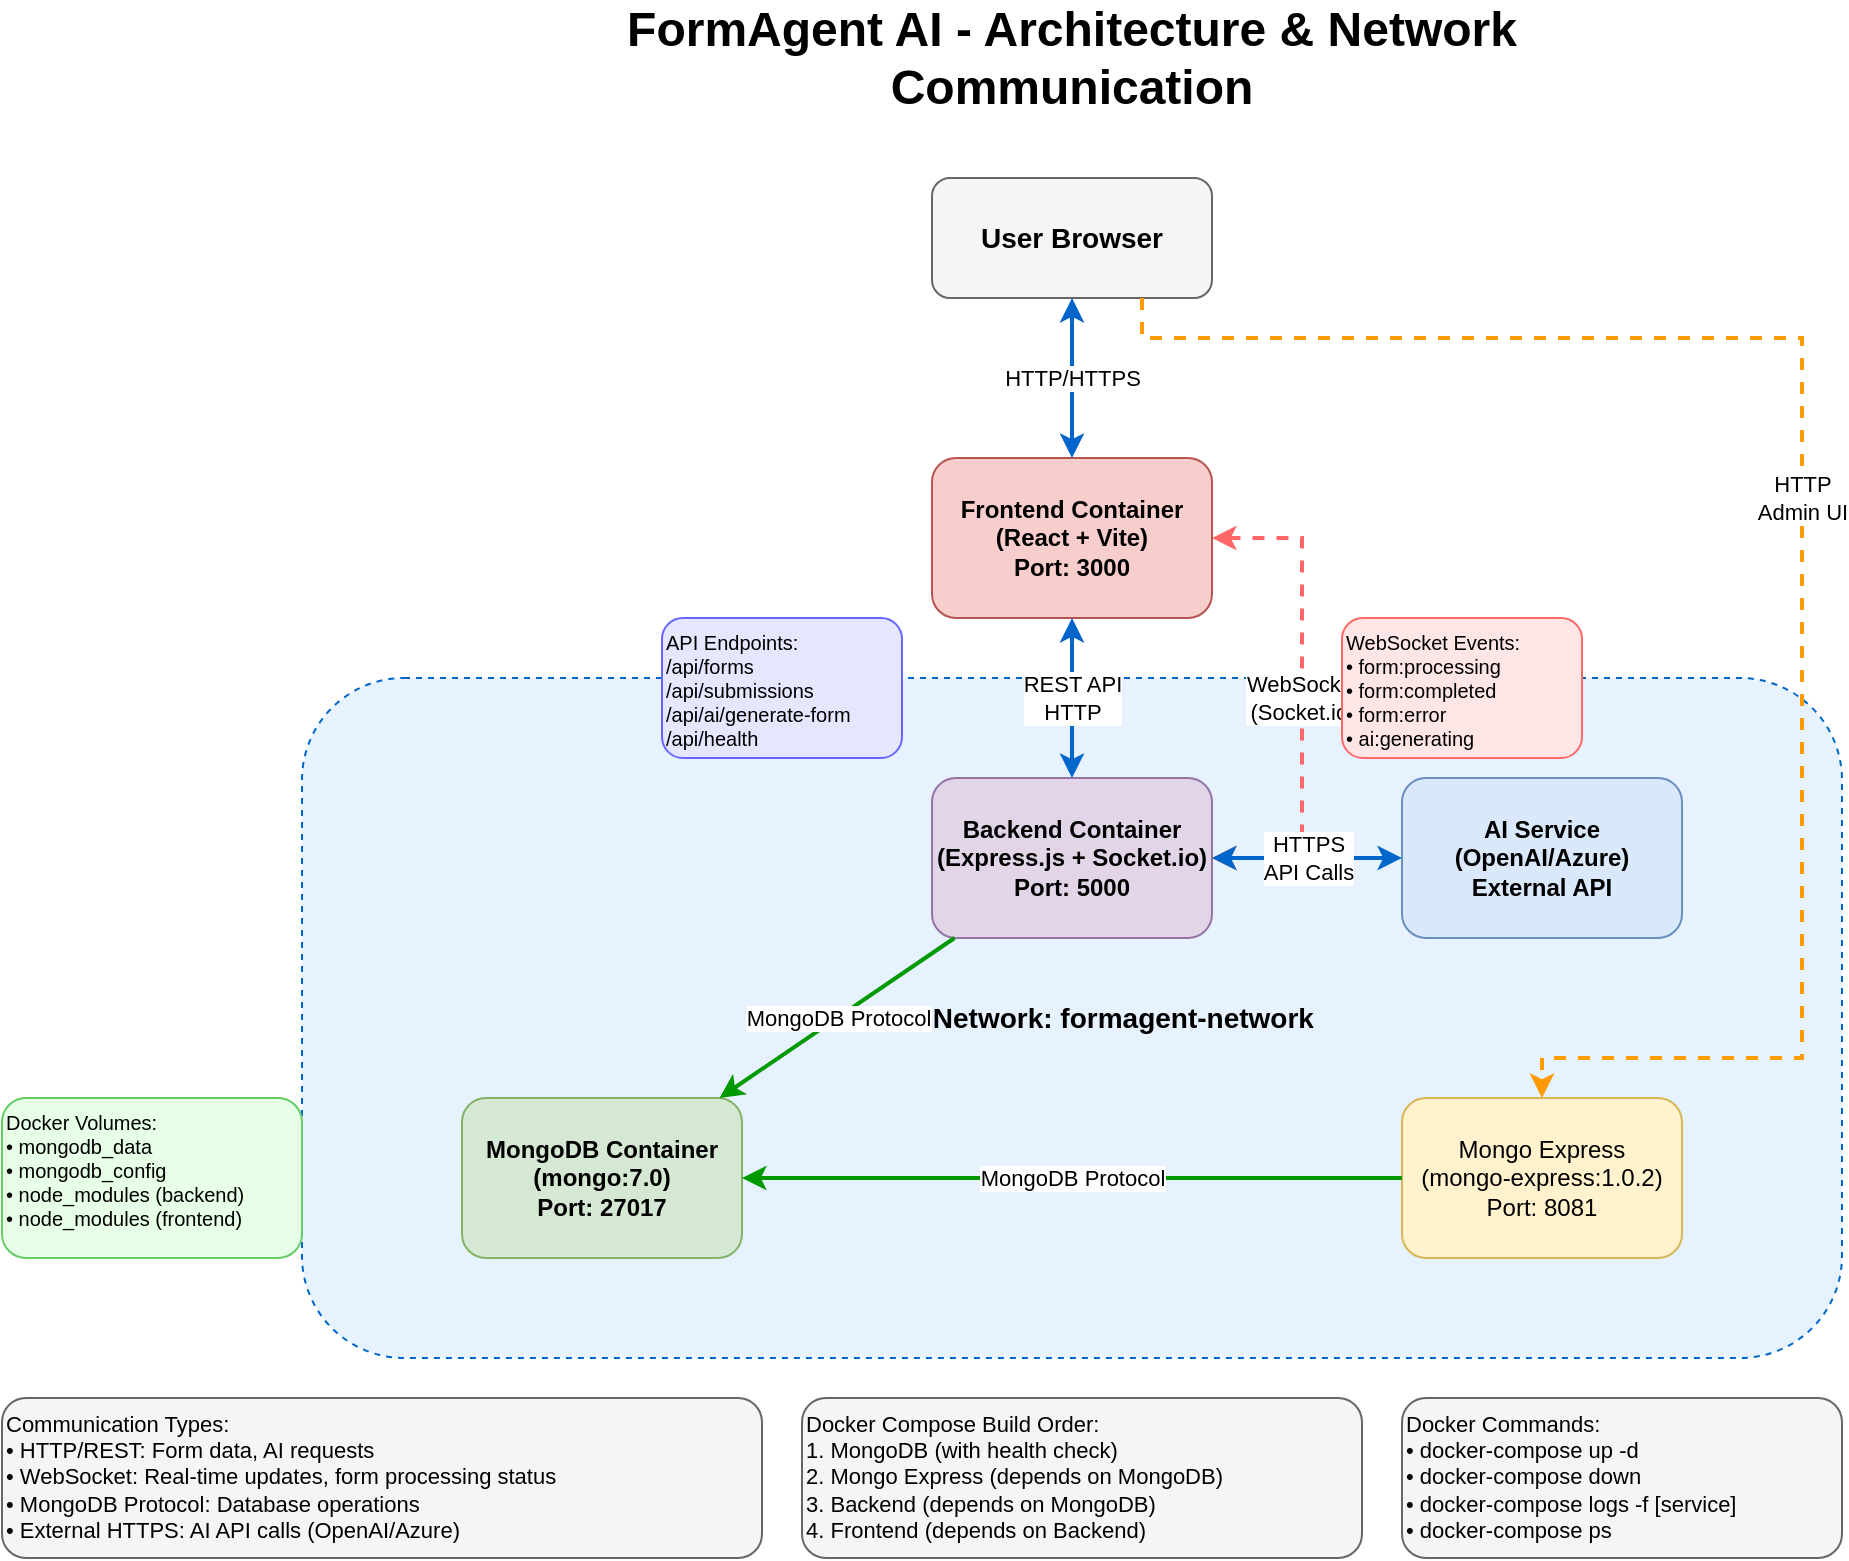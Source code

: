 <mxfile>
    <diagram name="FormAgent-Architecture" id="architecture-diagram">
        <mxGraphModel dx="1114" dy="309" grid="1" gridSize="10" guides="1" tooltips="1" connect="1" arrows="1" fold="1" page="1" pageScale="1" pageWidth="1169" pageHeight="827" math="0" shadow="0">
            <root>
                <mxCell id="0"/>
                <mxCell id="1" parent="0"/>
                <mxCell id="docker-network" value="Docker Network: formagent-network" style="rounded=1;whiteSpace=wrap;html=1;fillColor=#e6f3ff;strokeColor=#0066cc;fontSize=14;fontStyle=1;dashed=1;" parent="1" vertex="1">
                    <mxGeometry x="200" y="350" width="770" height="340" as="geometry"/>
                </mxCell>
                <mxCell id="title" value="FormAgent AI - Architecture &amp; Network Communication" style="text;html=1;strokeColor=none;fillColor=none;align=center;verticalAlign=middle;whiteSpace=wrap;rounded=0;fontSize=24;fontStyle=1;" parent="1" vertex="1">
                    <mxGeometry x="350" y="20" width="470" height="40" as="geometry"/>
                </mxCell>
                <mxCell id="browser" value="User Browser" style="rounded=1;whiteSpace=wrap;html=1;fillColor=#f5f5f5;strokeColor=#666666;fontSize=14;fontStyle=1;" parent="1" vertex="1">
                    <mxGeometry x="515" y="100" width="140" height="60" as="geometry"/>
                </mxCell>
                <mxCell id="frontend" value="Frontend Container&#xa;(React + Vite)&#xa;Port: 3000" style="rounded=1;whiteSpace=wrap;html=1;fillColor=#f8cecc;strokeColor=#b85450;fontSize=12;fontStyle=1;" parent="1" vertex="1">
                    <mxGeometry x="515" y="240" width="140" height="80" as="geometry"/>
                </mxCell>
                <mxCell id="backend" value="Backend Container&#xa;(Express.js + Socket.io)&#xa;Port: 5000" style="rounded=1;whiteSpace=wrap;html=1;fillColor=#e1d5e7;strokeColor=#9673a6;fontSize=12;fontStyle=1;" parent="1" vertex="1">
                    <mxGeometry x="515" y="400" width="140" height="80" as="geometry"/>
                </mxCell>
                <mxCell id="mongodb" value="MongoDB Container&#xa;(mongo:7.0)&#xa;Port: 27017" style="rounded=1;whiteSpace=wrap;html=1;fillColor=#d5e8d4;strokeColor=#82b366;fontSize=12;fontStyle=1;" parent="1" vertex="1">
                    <mxGeometry x="280" y="560" width="140" height="80" as="geometry"/>
                </mxCell>
                <mxCell id="mongo-express" value="Mongo Express&#xa;(mongo-express:1.0.2)&#xa;Port: 8081" style="rounded=1;whiteSpace=wrap;html=1;fillColor=#fff2cc;strokeColor=#d6b656;fontSize=12;" parent="1" vertex="1">
                    <mxGeometry x="750" y="560" width="140" height="80" as="geometry"/>
                </mxCell>
                <mxCell id="ai-service" value="AI Service&#xa;(OpenAI/Azure)&#xa;External API" style="rounded=1;whiteSpace=wrap;html=1;fillColor=#dae8fc;strokeColor=#6c8ebf;fontSize=12;fontStyle=1;" parent="1" vertex="1">
                    <mxGeometry x="750" y="400" width="140" height="80" as="geometry"/>
                </mxCell>
                <mxCell id="http1" value="HTTP/HTTPS" style="endArrow=classic;startArrow=classic;html=1;rounded=0;strokeWidth=2;strokeColor=#0066cc;" parent="1" source="browser" target="frontend" edge="1">
                    <mxGeometry width="50" height="50" relative="1" as="geometry">
                        <mxPoint x="585" y="200" as="sourcePoint"/>
                        <mxPoint x="585" y="240" as="targetPoint"/>
                    </mxGeometry>
                </mxCell>
                <mxCell id="http2" value="REST API&#xa;HTTP" style="endArrow=classic;startArrow=classic;html=1;rounded=0;strokeWidth=2;strokeColor=#0066cc;" parent="1" source="frontend" target="backend" edge="1">
                    <mxGeometry width="50" height="50" relative="1" as="geometry">
                        <mxPoint x="585" y="340" as="sourcePoint"/>
                        <mxPoint x="585" y="380" as="targetPoint"/>
                    </mxGeometry>
                </mxCell>
                <mxCell id="websocket" value="WebSocket&#xa;(Socket.io)" style="endArrow=classic;startArrow=classic;html=1;rounded=0;strokeWidth=2;strokeColor=#ff6666;dashed=1;" parent="1" edge="1">
                    <mxGeometry width="50" height="50" relative="1" as="geometry">
                        <mxPoint x="655" y="280" as="sourcePoint"/>
                        <mxPoint x="655" y="440" as="targetPoint"/>
                        <Array as="points">
                            <mxPoint x="700" y="280"/>
                            <mxPoint x="700" y="440"/>
                        </Array>
                    </mxGeometry>
                </mxCell>
                <mxCell id="mongo-conn" value="MongoDB Protocol" style="endArrow=classic;html=1;rounded=0;strokeWidth=2;strokeColor=#009900;" parent="1" source="backend" target="mongodb" edge="1">
                    <mxGeometry width="50" height="50" relative="1" as="geometry">
                        <mxPoint x="515" y="480" as="sourcePoint"/>
                        <mxPoint x="420" y="560" as="targetPoint"/>
                    </mxGeometry>
                </mxCell>
                <mxCell id="ai-conn" value="HTTPS&#xa;API Calls" style="endArrow=classic;startArrow=classic;html=1;rounded=0;strokeWidth=2;strokeColor=#0066cc;" parent="1" source="backend" target="ai-service" edge="1">
                    <mxGeometry width="50" height="50" relative="1" as="geometry">
                        <mxPoint x="655" y="440" as="sourcePoint"/>
                        <mxPoint x="750" y="440" as="targetPoint"/>
                    </mxGeometry>
                </mxCell>
                <mxCell id="mexpress-conn" value="MongoDB Protocol" style="endArrow=classic;html=1;rounded=0;strokeWidth=2;strokeColor=#009900;" parent="1" source="mongo-express" target="mongodb" edge="1">
                    <mxGeometry width="50" height="50" relative="1" as="geometry">
                        <mxPoint x="750" y="600" as="sourcePoint"/>
                        <mxPoint x="420" y="600" as="targetPoint"/>
                    </mxGeometry>
                </mxCell>
                <mxCell id="admin-conn" value="HTTP&#xa;Admin UI" style="endArrow=classic;html=1;rounded=0;strokeWidth=2;strokeColor=#ff9900;dashed=1;" parent="1" edge="1">
                    <mxGeometry width="50" height="50" relative="1" as="geometry">
                        <mxPoint x="620" y="160" as="sourcePoint"/>
                        <mxPoint x="820" y="560" as="targetPoint"/>
                        <Array as="points">
                            <mxPoint x="620" y="180"/>
                            <mxPoint x="950" y="180"/>
                            <mxPoint x="950" y="540"/>
                            <mxPoint x="820" y="540"/>
                        </Array>
                    </mxGeometry>
                </mxCell>
                <mxCell id="comm-details" value="Communication Types:&#xa;• HTTP/REST: Form data, AI requests&#xa;• WebSocket: Real-time updates, form processing status&#xa;• MongoDB Protocol: Database operations&#xa;• External HTTPS: AI API calls (OpenAI/Azure)" style="rounded=1;whiteSpace=wrap;html=1;fillColor=#f5f5f5;strokeColor=#666666;fontSize=11;align=left;verticalAlign=top;" parent="1" vertex="1">
                    <mxGeometry x="50" y="710" width="380" height="80" as="geometry"/>
                </mxCell>
                <mxCell id="build-order" value="Docker Compose Build Order:&#xa;1. MongoDB (with health check)&#xa;2. Mongo Express (depends on MongoDB)&#xa;3. Backend (depends on MongoDB)&#xa;4. Frontend (depends on Backend)" style="rounded=1;whiteSpace=wrap;html=1;fillColor=#f5f5f5;strokeColor=#666666;fontSize=11;align=left;verticalAlign=top;" parent="1" vertex="1">
                    <mxGeometry x="450" y="710" width="280" height="80" as="geometry"/>
                </mxCell>
                <mxCell id="docker-cmds" value="Docker Commands:&#xa;• docker-compose up -d&#xa;• docker-compose down&#xa;• docker-compose logs -f [service]&#xa;• docker-compose ps" style="rounded=1;whiteSpace=wrap;html=1;fillColor=#f5f5f5;strokeColor=#666666;fontSize=11;align=left;verticalAlign=top;" parent="1" vertex="1">
                    <mxGeometry x="750" y="710" width="220" height="80" as="geometry"/>
                </mxCell>
                <mxCell id="ws-details" value="WebSocket Events:&#xa;• form:processing&#xa;• form:completed&#xa;• form:error&#xa;• ai:generating" style="rounded=1;whiteSpace=wrap;html=1;fillColor=#ffe6e6;strokeColor=#ff6666;fontSize=10;align=left;verticalAlign=top;" parent="1" vertex="1">
                    <mxGeometry x="720" y="320" width="120" height="70" as="geometry"/>
                </mxCell>
                <mxCell id="api-endpoints" value="API Endpoints:&#xa;/api/forms&#xa;/api/submissions&#xa;/api/ai/generate-form&#xa;/api/health" style="rounded=1;whiteSpace=wrap;html=1;fillColor=#e6e6ff;strokeColor=#6666ff;fontSize=10;align=left;verticalAlign=top;" parent="1" vertex="1">
                    <mxGeometry x="380" y="320" width="120" height="70" as="geometry"/>
                </mxCell>
                <mxCell id="volumes" value="Docker Volumes:&#xa;• mongodb_data&#xa;• mongodb_config&#xa;• node_modules (backend)&#xa;• node_modules (frontend)" style="rounded=1;whiteSpace=wrap;html=1;fillColor=#e6ffe6;strokeColor=#66cc66;fontSize=10;align=left;verticalAlign=top;" parent="1" vertex="1">
                    <mxGeometry x="50" y="560" width="150" height="80" as="geometry"/>
                </mxCell>
            </root>
        </mxGraphModel>
    </diagram>
    <diagram name="Agent-Architecture" id="agent-architecture-diagram">
        <mxGraphModel dx="1114" dy="309" grid="1" gridSize="10" guides="1" tooltips="1" connect="1" arrows="1" fold="1" page="1" pageScale="1" pageWidth="1169" pageHeight="827" math="0" shadow="0">
            <root>
                <mxCell id="0"/>
                <mxCell id="1" parent="0"/>
                <mxCell id="agent-title" value="Enhanced AI Agent System Architecture" style="text;html=1;strokeColor=none;fillColor=none;align=center;verticalAlign=middle;whiteSpace=wrap;rounded=0;fontSize=24;fontStyle=1;" parent="1" vertex="1">
                    <mxGeometry x="350" y="20" width="470" height="40" as="geometry"/>
                </mxCell>
                <mxCell id="enhanced-service" value="EnhancedAgentService&#xa;(Singleton)" style="rounded=1;whiteSpace=wrap;html=1;fillColor=#dae8fc;strokeColor=#6c8ebf;fontSize=14;fontStyle=1;" parent="1" vertex="1">
                    <mxGeometry x="470" y="100" width="230" height="80" as="geometry"/>
                </mxCell>
                <mxCell id="formbuilder-agent" value="FormBuilderAgent" style="rounded=1;whiteSpace=wrap;html=1;fillColor=#e1d5e7;strokeColor=#9673a6;fontSize=14;fontStyle=1;" parent="1" vertex="1">
                    <mxGeometry x="250" y="250" width="200" height="60" as="geometry"/>
                </mxCell>
                <mxCell id="chatassistant-agent" value="ChatAssistantAgent" style="rounded=1;whiteSpace=wrap;html=1;fillColor=#e1d5e7;strokeColor=#9673a6;fontSize=14;fontStyle=1;" parent="1" vertex="1">
                    <mxGeometry x="720" y="250" width="200" height="60" as="geometry"/>
                </mxCell>
                <mxCell id="form-capabilities" value="Capabilities:&#xa;• Form Generation&#xa;• Form Optimization&#xa;• Form Validation&#xa;• Field Suggestions&#xa;• UX Improvements" style="rounded=1;whiteSpace=wrap;html=1;fillColor=#f8cecc;strokeColor=#b85450;fontSize=12;align=left;" parent="1" vertex="1">
                    <mxGeometry x="260" y="450" width="180" height="100" as="geometry"/>
                </mxCell>
                <mxCell id="chat-capabilities" value="Capabilities:&#xa;• Natural Conversation&#xa;• Knowledge Queries&#xa;• Context Management&#xa;• Conversation Analysis&#xa;• Memory (20 messages)" style="rounded=1;whiteSpace=wrap;html=1;fillColor=#f8cecc;strokeColor=#b85450;fontSize=12;align=left;" parent="1" vertex="1">
                    <mxGeometry x="960" y="340" width="180" height="100" as="geometry"/>
                </mxCell>
                <mxCell id="openai-client" value="OpenAI Client&#xa;(OpenAI / AzureOpenAI)" style="rounded=1;whiteSpace=wrap;html=1;fillColor=#d5e8d4;strokeColor=#82b366;fontSize=14;fontStyle=1;" parent="1" vertex="1">
                    <mxGeometry x="470" y="480" width="230" height="60" as="geometry"/>
                </mxCell>
                <mxCell id="config-box" value="Configuration:&#xa;• Provider: Azure/OpenAI&#xa;• Model: gpt-3.5-turbo&#xa;• Temperature: 0.7&#xa;• Max Tokens: 2000&#xa;• API Keys from env" style="rounded=1;whiteSpace=wrap;html=1;fillColor=#fff2cc;strokeColor=#d6b656;fontSize=12;align=left;" parent="1" vertex="1">
                    <mxGeometry x="50" y="100" width="180" height="100" as="geometry"/>
                </mxCell>
                <mxCell id="api-routes" value="API Routes&#xa;(/api/ai/*)" style="rounded=1;whiteSpace=wrap;html=1;fillColor=#e6f3ff;strokeColor=#0066cc;fontSize=14;fontStyle=1;" parent="1" vertex="1">
                    <mxGeometry x="940" y="100" width="180" height="60" as="geometry"/>
                </mxCell>
                <mxCell id="route-endpoints" value="Endpoints:&#xa;• /generate-form&#xa;• /chat&#xa;• /optimize-form/:id&#xa;• /validate-form&#xa;• /chat/analyze/:id&#xa;• /health&#xa;• /stats&#xa;• /config" style="rounded=1;whiteSpace=wrap;html=1;fillColor=#e6e6ff;strokeColor=#6666ff;fontSize=11;align=left;" parent="1" vertex="1">
                    <mxGeometry x="960" y="180" width="140" height="120" as="geometry"/>
                </mxCell>
                <mxCell id="memory-mgmt" value="Conversation Memory:&#xa;• Map&lt;conversationId, messages[]&gt;&#xa;• Max 20 messages per conversation&#xa;• Max 100 conversations&#xa;• Auto cleanup old conversations" style="rounded=1;whiteSpace=wrap;html=1;fillColor=#ffe6e6;strokeColor=#ff6666;fontSize=11;align=left;" parent="1" vertex="1">
                    <mxGeometry x="720" y="480" width="220" height="90" as="geometry"/>
                </mxCell>
                <mxCell id="legacy-service" value="Legacy AIService&#xa;(Fallback)" style="rounded=1;whiteSpace=wrap;html=1;fillColor=#f5f5f5;strokeColor=#666666;fontSize=12;fontStyle=1;dashed=1;" parent="1" vertex="1">
                    <mxGeometry x="505" y="250" width="160" height="60" as="geometry"/>
                </mxCell>
                <mxCell id="conn1" value="" style="endArrow=classic;html=1;rounded=0;strokeWidth=2;" parent="1" source="enhanced-service" target="formbuilder-agent" edge="1">
                    <mxGeometry width="50" height="50" relative="1" as="geometry"/>
                </mxCell>
                <mxCell id="conn2" value="" style="endArrow=classic;html=1;rounded=0;strokeWidth=2;" parent="1" source="enhanced-service" target="chatassistant-agent" edge="1">
                    <mxGeometry width="50" height="50" relative="1" as="geometry"/>
                </mxCell>
                <mxCell id="conn3" value="" style="endArrow=classic;html=1;rounded=0;strokeWidth=2;" parent="1" source="formbuilder-agent" target="form-capabilities" edge="1">
                    <mxGeometry width="50" height="50" relative="1" as="geometry"/>
                </mxCell>
                <mxCell id="conn4" value="" style="endArrow=classic;html=1;rounded=0;strokeWidth=2;" parent="1" source="chatassistant-agent" target="chat-capabilities" edge="1">
                    <mxGeometry width="50" height="50" relative="1" as="geometry"/>
                </mxCell>
                <mxCell id="conn5" value="Uses" style="endArrow=classic;html=1;rounded=0;strokeWidth=2;" parent="1" source="formbuilder-agent" target="openai-client" edge="1">
                    <mxGeometry width="50" height="50" relative="1" as="geometry"/>
                </mxCell>
                <mxCell id="conn6" value="Uses" style="endArrow=classic;html=1;rounded=0;strokeWidth=2;" parent="1" source="chatassistant-agent" target="openai-client" edge="1">
                    <mxGeometry width="50" height="50" relative="1" as="geometry"/>
                </mxCell>
                <mxCell id="conn7" value="Initializes" style="endArrow=classic;html=1;rounded=0;strokeWidth=2;dashed=1;" parent="1" source="config-box" target="enhanced-service" edge="1">
                    <mxGeometry width="50" height="50" relative="1" as="geometry"/>
                </mxCell>
                <mxCell id="conn8" value="Calls" style="endArrow=classic;html=1;rounded=0;strokeWidth=2;" parent="1" source="api-routes" target="enhanced-service" edge="1">
                    <mxGeometry width="50" height="50" relative="1" as="geometry"/>
                </mxCell>
                <mxCell id="conn9" value="Fallback" style="endArrow=classic;html=1;rounded=0;strokeWidth=2;strokeColor=#999999;dashed=1;" parent="1" source="enhanced-service" target="legacy-service" edge="1">
                    <mxGeometry width="50" height="50" relative="1" as="geometry"/>
                </mxCell>
                <mxCell id="conn10" value="" style="endArrow=classic;html=1;rounded=0;strokeWidth=2;" parent="1" source="chatassistant-agent" target="memory-mgmt" edge="1">
                    <mxGeometry width="50" height="50" relative="1" as="geometry"/>
                </mxCell>
                <mxCell id="features-box" value="Key Features:&#xa;• Multi-agent architecture&#xa;• Direct OpenAI integration (no LangChain)&#xa;• Conversation memory management&#xa;• Automatic fallback to legacy service&#xa;• Support for Azure OpenAI &amp; OpenAI&#xa;• Health checks and statistics&#xa;• Structured logging with Winston" style="rounded=1;whiteSpace=wrap;html=1;fillColor=#e6ffe6;strokeColor=#66cc66;fontSize=12;align=left;" parent="1" vertex="1">
                    <mxGeometry x="50" y="600" width="350" height="120" as="geometry"/>
                </mxCell>
                <mxCell id="form-methods" value="FormBuilder Methods:&#xa;• generateForm()&#xa;• optimizeForm()&#xa;• validateForm()&#xa;• parseFormResult()&#xa;• buildPrompts()" style="rounded=1;whiteSpace=wrap;html=1;fillColor=#f5f5f5;strokeColor=#666666;fontSize=10;align=left;" parent="1" vertex="1">
                    <mxGeometry x="80" y="450" width="150" height="100" as="geometry"/>
                </mxCell>
                <mxCell id="chat-methods" value="ChatAssistant Methods:&#xa;• handleChatMessage()&#xa;• handleKnowledgeQuery()&#xa;• analyzeConversation()&#xa;• getConversationSummary()&#xa;• clearConversationHistory()" style="rounded=1;whiteSpace=wrap;html=1;fillColor=#f5f5f5;strokeColor=#666666;fontSize=10;align=left;" parent="1" vertex="1">
                    <mxGeometry x="500" y="320" width="170" height="100" as="geometry"/>
                </mxCell>
                <mxCell id="dataflow-title" value="Data Flow Example:" style="text;html=1;strokeColor=none;fillColor=none;align=left;verticalAlign=middle;whiteSpace=wrap;rounded=0;fontSize=14;fontStyle=1;" parent="1" vertex="1">
                    <mxGeometry x="450" y="600" width="150" height="30" as="geometry"/>
                </mxCell>
                <mxCell id="flow1" value="1. User sends chat message" style="rounded=1;whiteSpace=wrap;html=1;fillColor=#dae8fc;strokeColor=#6c8ebf;fontSize=11;" parent="1" vertex="1">
                    <mxGeometry x="450" y="640" width="170" height="30" as="geometry"/>
                </mxCell>
                <mxCell id="flow2" value="2. API Route → EnhancedAgentService" style="rounded=1;whiteSpace=wrap;html=1;fillColor=#dae8fc;strokeColor=#6c8ebf;fontSize=11;" parent="1" vertex="1">
                    <mxGeometry x="640" y="640" width="230" height="30" as="geometry"/>
                </mxCell>
                <mxCell id="flow3" value="3. Service → ChatAssistantAgent" style="rounded=1;whiteSpace=wrap;html=1;fillColor=#dae8fc;strokeColor=#6c8ebf;fontSize=11;" parent="1" vertex="1">
                    <mxGeometry x="890" y="640" width="190" height="30" as="geometry"/>
                </mxCell>
                <mxCell id="flow4" value="4. Agent → OpenAI API" style="rounded=1;whiteSpace=wrap;html=1;fillColor=#dae8fc;strokeColor=#6c8ebf;fontSize=11;" parent="1" vertex="1">
                    <mxGeometry x="450" y="680" width="140" height="30" as="geometry"/>
                </mxCell>
                <mxCell id="flow5" value="5. Store in conversation memory" style="rounded=1;whiteSpace=wrap;html=1;fillColor=#dae8fc;strokeColor=#6c8ebf;fontSize=11;" parent="1" vertex="1">
                    <mxGeometry x="610" y="680" width="190" height="30" as="geometry"/>
                </mxCell>
                <mxCell id="flow6" value="6. Return response to user" style="rounded=1;whiteSpace=wrap;html=1;fillColor=#dae8fc;strokeColor=#6c8ebf;fontSize=11;" parent="1" vertex="1">
                    <mxGeometry x="820" y="680" width="160" height="30" as="geometry"/>
                </mxCell>
            </root>
        </mxGraphModel>
    </diagram>
</mxfile>